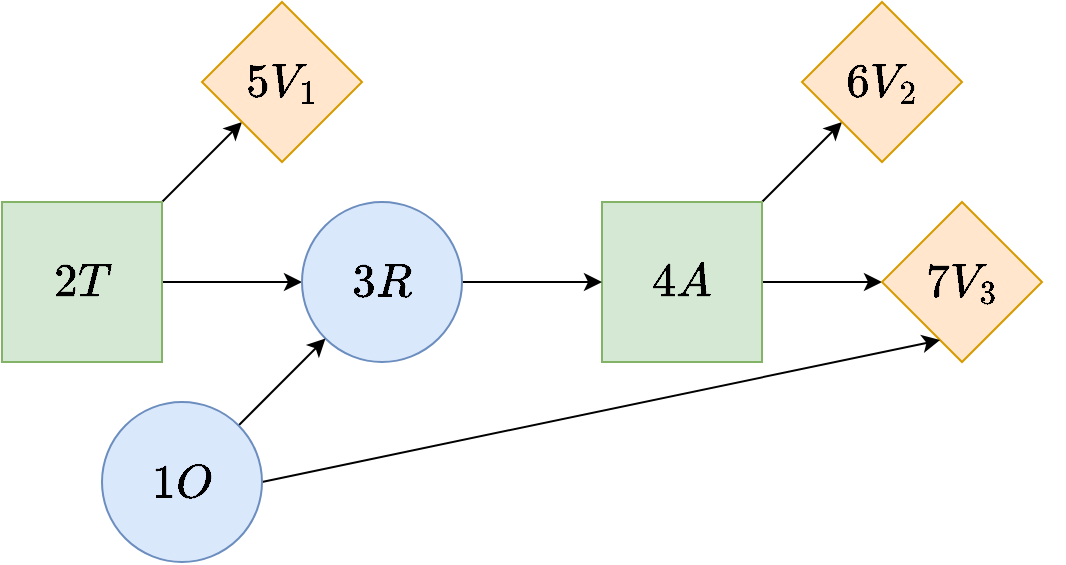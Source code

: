 <mxfile version="13.3.9" type="device"><diagram id="BFYPLJh1A64TyChrGbFo" name="Page-1"><mxGraphModel dx="1408" dy="699" grid="1" gridSize="10" guides="1" tooltips="1" connect="1" arrows="1" fold="1" page="1" pageScale="1" pageWidth="827" pageHeight="1169" math="1" shadow="0"><root><mxCell id="0"/><mxCell id="1" parent="0"/><mxCell id="cA-VDDRnkXH3rvfeNwAR-7" value="" style="edgeStyle=none;rounded=0;orthogonalLoop=1;jettySize=auto;html=1;" edge="1" parent="1" source="cA-VDDRnkXH3rvfeNwAR-3" target="cA-VDDRnkXH3rvfeNwAR-4"><mxGeometry relative="1" as="geometry"/></mxCell><mxCell id="cA-VDDRnkXH3rvfeNwAR-24" style="edgeStyle=none;rounded=0;orthogonalLoop=1;jettySize=auto;html=1;exitX=1;exitY=0;exitDx=0;exitDy=0;entryX=0;entryY=1;entryDx=0;entryDy=0;" edge="1" parent="1" source="cA-VDDRnkXH3rvfeNwAR-3" target="cA-VDDRnkXH3rvfeNwAR-20"><mxGeometry relative="1" as="geometry"/></mxCell><mxCell id="cA-VDDRnkXH3rvfeNwAR-3" value="&lt;font style=&quot;font-size: 20px&quot;&gt;$$4\\A$$&lt;/font&gt;" style="whiteSpace=wrap;html=1;aspect=fixed;fillColor=#d5e8d4;strokeColor=#82b366;" vertex="1" parent="1"><mxGeometry x="370" y="110" width="80" height="80" as="geometry"/></mxCell><mxCell id="cA-VDDRnkXH3rvfeNwAR-4" value="&lt;font style=&quot;font-size: 20px&quot;&gt;$$7\\V_3$$&lt;/font&gt;" style="rhombus;whiteSpace=wrap;html=1;fillColor=#ffe6cc;strokeColor=#d79b00;" vertex="1" parent="1"><mxGeometry x="510" y="110" width="80" height="80" as="geometry"/></mxCell><mxCell id="cA-VDDRnkXH3rvfeNwAR-12" value="" style="edgeStyle=none;rounded=0;orthogonalLoop=1;jettySize=auto;html=1;" edge="1" parent="1" source="cA-VDDRnkXH3rvfeNwAR-8" target="cA-VDDRnkXH3rvfeNwAR-10"><mxGeometry relative="1" as="geometry"/></mxCell><mxCell id="cA-VDDRnkXH3rvfeNwAR-22" style="edgeStyle=none;rounded=0;orthogonalLoop=1;jettySize=auto;html=1;exitX=1;exitY=0;exitDx=0;exitDy=0;entryX=0;entryY=1;entryDx=0;entryDy=0;" edge="1" parent="1" source="cA-VDDRnkXH3rvfeNwAR-8" target="cA-VDDRnkXH3rvfeNwAR-21"><mxGeometry relative="1" as="geometry"/></mxCell><mxCell id="cA-VDDRnkXH3rvfeNwAR-8" value="&lt;font style=&quot;font-size: 20px&quot;&gt;$$2\\ T$$&lt;/font&gt;" style="whiteSpace=wrap;html=1;aspect=fixed;fillColor=#d5e8d4;strokeColor=#82b366;" vertex="1" parent="1"><mxGeometry x="70" y="110" width="80" height="80" as="geometry"/></mxCell><mxCell id="cA-VDDRnkXH3rvfeNwAR-11" value="" style="edgeStyle=none;rounded=0;orthogonalLoop=1;jettySize=auto;html=1;" edge="1" parent="1" source="cA-VDDRnkXH3rvfeNwAR-10" target="cA-VDDRnkXH3rvfeNwAR-3"><mxGeometry relative="1" as="geometry"/></mxCell><mxCell id="cA-VDDRnkXH3rvfeNwAR-10" value="&lt;font style=&quot;font-size: 20px&quot;&gt;$$3\\R$$&lt;/font&gt;" style="ellipse;whiteSpace=wrap;html=1;aspect=fixed;fillColor=#dae8fc;strokeColor=#6c8ebf;" vertex="1" parent="1"><mxGeometry x="220" y="110" width="80" height="80" as="geometry"/></mxCell><mxCell id="cA-VDDRnkXH3rvfeNwAR-15" style="edgeStyle=none;rounded=0;orthogonalLoop=1;jettySize=auto;html=1;exitX=1;exitY=0;exitDx=0;exitDy=0;entryX=0;entryY=1;entryDx=0;entryDy=0;" edge="1" parent="1" source="cA-VDDRnkXH3rvfeNwAR-14" target="cA-VDDRnkXH3rvfeNwAR-10"><mxGeometry relative="1" as="geometry"/></mxCell><mxCell id="cA-VDDRnkXH3rvfeNwAR-18" style="edgeStyle=none;rounded=0;orthogonalLoop=1;jettySize=auto;html=1;exitX=1;exitY=0.5;exitDx=0;exitDy=0;entryX=0.363;entryY=0.863;entryDx=0;entryDy=0;entryPerimeter=0;" edge="1" parent="1" source="cA-VDDRnkXH3rvfeNwAR-14" target="cA-VDDRnkXH3rvfeNwAR-4"><mxGeometry relative="1" as="geometry"><mxPoint x="538" y="170" as="targetPoint"/></mxGeometry></mxCell><mxCell id="cA-VDDRnkXH3rvfeNwAR-14" value="&lt;font style=&quot;font-size: 20px&quot;&gt;$$1\\O$$&lt;/font&gt;" style="ellipse;whiteSpace=wrap;html=1;aspect=fixed;fillColor=#dae8fc;strokeColor=#6c8ebf;" vertex="1" parent="1"><mxGeometry x="120" y="210" width="80" height="80" as="geometry"/></mxCell><mxCell id="cA-VDDRnkXH3rvfeNwAR-20" value="&lt;font style=&quot;font-size: 20px&quot;&gt;$$6\\V_2$$&lt;/font&gt;" style="rhombus;whiteSpace=wrap;html=1;fillColor=#ffe6cc;strokeColor=#d79b00;" vertex="1" parent="1"><mxGeometry x="470" y="10" width="80" height="80" as="geometry"/></mxCell><mxCell id="cA-VDDRnkXH3rvfeNwAR-21" value="&lt;font style=&quot;font-size: 20px&quot;&gt;$$5\\V_1$$&lt;/font&gt;" style="rhombus;whiteSpace=wrap;html=1;fillColor=#ffe6cc;strokeColor=#d79b00;" vertex="1" parent="1"><mxGeometry x="170" y="10" width="80" height="80" as="geometry"/></mxCell><mxCell id="cA-VDDRnkXH3rvfeNwAR-23" style="edgeStyle=none;rounded=0;orthogonalLoop=1;jettySize=auto;html=1;exitX=1;exitY=1;exitDx=0;exitDy=0;" edge="1" parent="1" source="cA-VDDRnkXH3rvfeNwAR-21" target="cA-VDDRnkXH3rvfeNwAR-21"><mxGeometry relative="1" as="geometry"/></mxCell></root></mxGraphModel></diagram></mxfile>